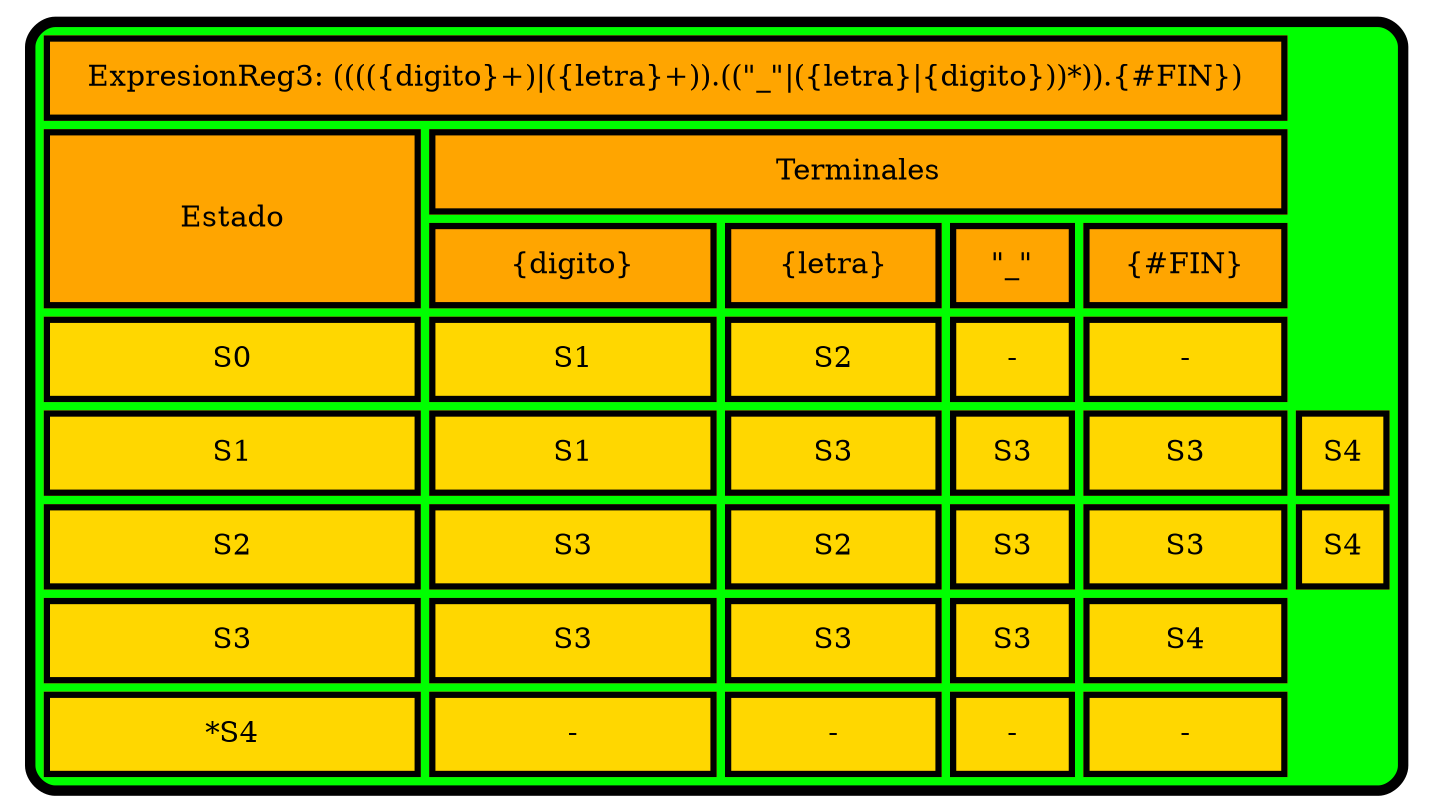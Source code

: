 digraph G { 
label=<
<TABLE border="5" cellspacing="4" cellpadding="10" style="rounded" bgcolor="green" gradientangle="315">
<TR>
<TD border="3"  colspan="5" bgcolor="orange">ExpresionReg3: (((({digito}+)|({letra}+)).(("_"|({letra}|{digito}))*)).{#FIN})</TD>
</TR>
<TR>
<TD border="3"  rowspan="2" bgcolor="orange">Estado</TD>
<TD border="3"  colspan="4" bgcolor="orange">Terminales</TD>
</TR>
<TR>
<TD border="3" bgcolor="orange">{digito}</TD>
<TD border="3" bgcolor="orange">{letra}</TD>
<TD border="3" bgcolor="orange">"_"</TD>
<TD border="3" bgcolor="orange">{#FIN}</TD>
</TR>
<TR>
<TD border="3"  bgcolor="gold">S0</TD><TD border="3" bgcolor="gold">S1</TD>
<TD border="3" bgcolor="gold">S2</TD>
<TD border="3" bgcolor="gold">-</TD>
<TD border="3" bgcolor="gold">-</TD>
</TR>
<TR>
<TD border="3"  bgcolor="gold">S1</TD><TD border="3" bgcolor="gold">S1</TD>
<TD border="3" bgcolor="gold">S3</TD>
<TD border="3" bgcolor="gold">S3</TD>
<TD border="3" bgcolor="gold">S3</TD>
<TD border="3" bgcolor="gold">S4</TD>
</TR>
<TR>
<TD border="3"  bgcolor="gold">S2</TD><TD border="3" bgcolor="gold">S3</TD>
<TD border="3" bgcolor="gold">S2</TD>
<TD border="3" bgcolor="gold">S3</TD>
<TD border="3" bgcolor="gold">S3</TD>
<TD border="3" bgcolor="gold">S4</TD>
</TR>
<TR>
<TD border="3"  bgcolor="gold">S3</TD><TD border="3" bgcolor="gold">S3</TD>
<TD border="3" bgcolor="gold">S3</TD>
<TD border="3" bgcolor="gold">S3</TD>
<TD border="3" bgcolor="gold">S4</TD>
</TR>
<TR>
<TD border="3"  bgcolor="gold">*S4</TD><TD border="3" bgcolor="gold">-</TD>
<TD border="3" bgcolor="gold">-</TD>
<TD border="3" bgcolor="gold">-</TD>
<TD border="3" bgcolor="gold">-</TD>
</TR>
</TABLE>>


}